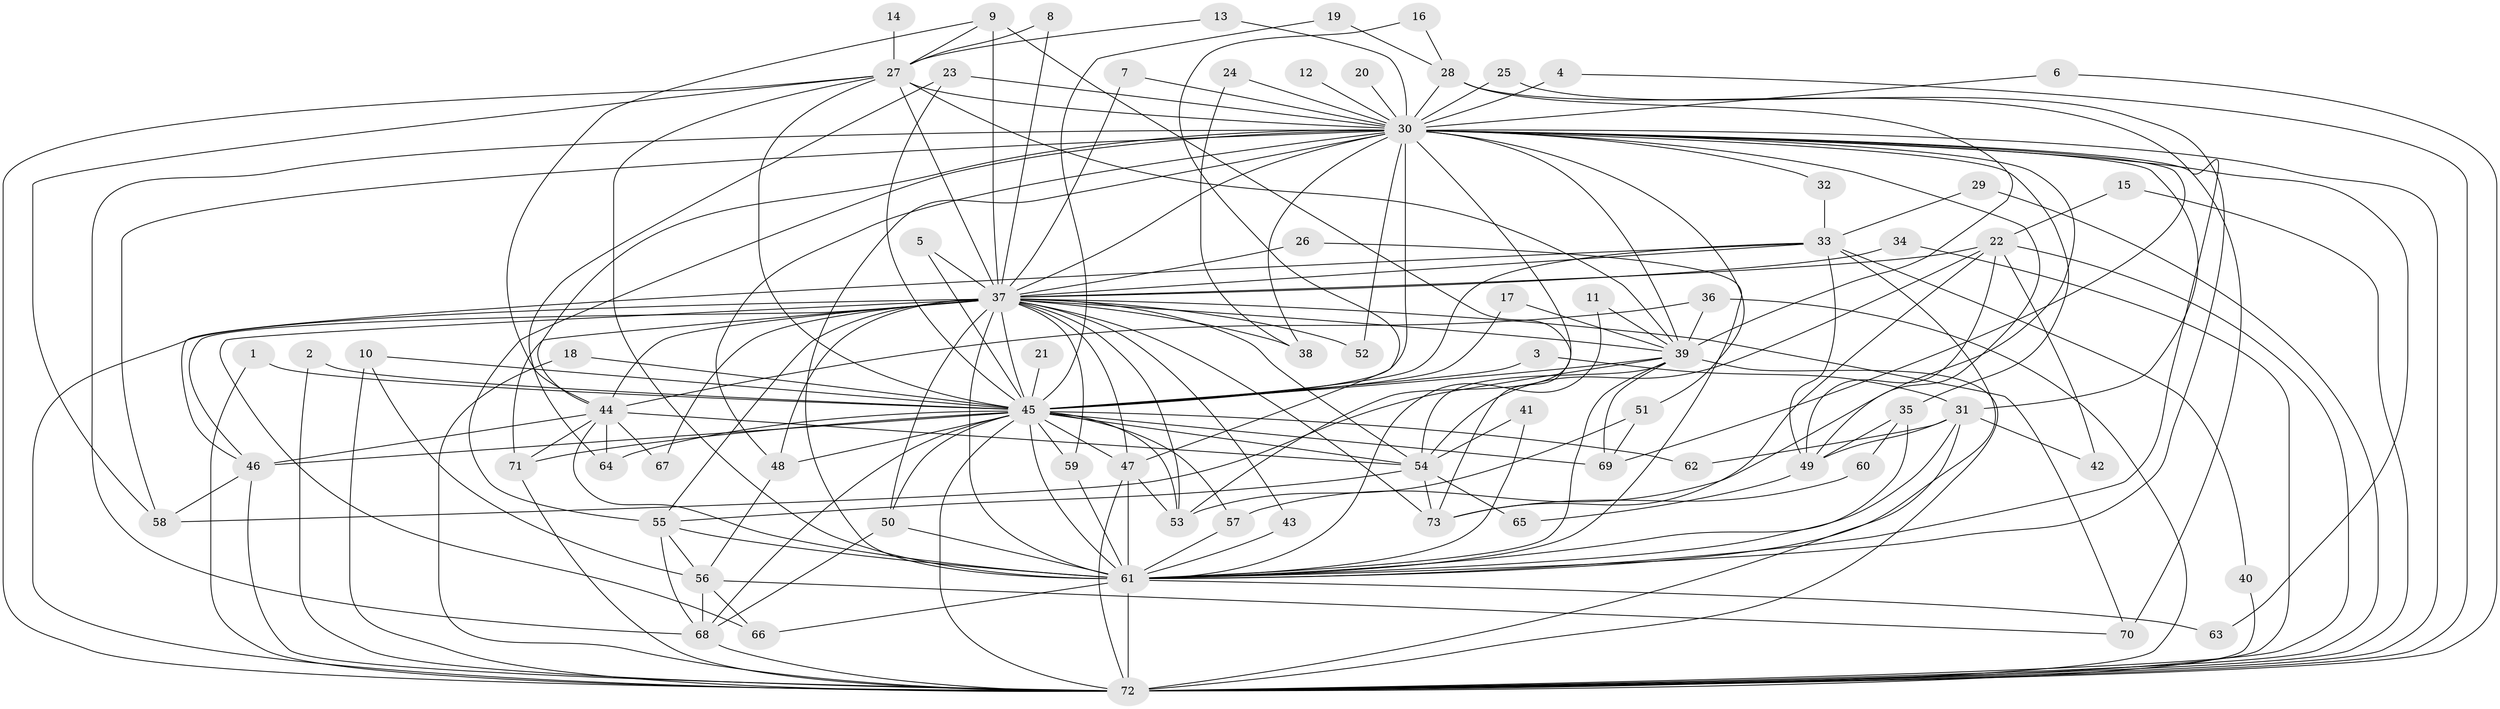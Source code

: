 // original degree distribution, {18: 0.013793103448275862, 16: 0.006896551724137931, 23: 0.006896551724137931, 30: 0.006896551724137931, 34: 0.006896551724137931, 19: 0.006896551724137931, 31: 0.006896551724137931, 28: 0.006896551724137931, 29: 0.006896551724137931, 5: 0.09655172413793103, 7: 0.006896551724137931, 4: 0.07586206896551724, 3: 0.18620689655172415, 2: 0.5379310344827586, 6: 0.020689655172413793, 8: 0.006896551724137931}
// Generated by graph-tools (version 1.1) at 2025/49/03/09/25 03:49:37]
// undirected, 73 vertices, 190 edges
graph export_dot {
graph [start="1"]
  node [color=gray90,style=filled];
  1;
  2;
  3;
  4;
  5;
  6;
  7;
  8;
  9;
  10;
  11;
  12;
  13;
  14;
  15;
  16;
  17;
  18;
  19;
  20;
  21;
  22;
  23;
  24;
  25;
  26;
  27;
  28;
  29;
  30;
  31;
  32;
  33;
  34;
  35;
  36;
  37;
  38;
  39;
  40;
  41;
  42;
  43;
  44;
  45;
  46;
  47;
  48;
  49;
  50;
  51;
  52;
  53;
  54;
  55;
  56;
  57;
  58;
  59;
  60;
  61;
  62;
  63;
  64;
  65;
  66;
  67;
  68;
  69;
  70;
  71;
  72;
  73;
  1 -- 45 [weight=1.0];
  1 -- 72 [weight=1.0];
  2 -- 45 [weight=1.0];
  2 -- 72 [weight=1.0];
  3 -- 31 [weight=1.0];
  3 -- 45 [weight=1.0];
  4 -- 30 [weight=2.0];
  4 -- 72 [weight=1.0];
  5 -- 37 [weight=1.0];
  5 -- 45 [weight=1.0];
  6 -- 30 [weight=1.0];
  6 -- 72 [weight=1.0];
  7 -- 30 [weight=1.0];
  7 -- 37 [weight=1.0];
  8 -- 27 [weight=1.0];
  8 -- 37 [weight=1.0];
  9 -- 27 [weight=1.0];
  9 -- 37 [weight=2.0];
  9 -- 44 [weight=1.0];
  9 -- 73 [weight=1.0];
  10 -- 45 [weight=1.0];
  10 -- 56 [weight=1.0];
  10 -- 72 [weight=1.0];
  11 -- 39 [weight=1.0];
  11 -- 61 [weight=1.0];
  12 -- 30 [weight=1.0];
  13 -- 27 [weight=1.0];
  13 -- 30 [weight=1.0];
  14 -- 27 [weight=1.0];
  15 -- 22 [weight=1.0];
  15 -- 72 [weight=1.0];
  16 -- 28 [weight=1.0];
  16 -- 47 [weight=1.0];
  17 -- 39 [weight=1.0];
  17 -- 45 [weight=1.0];
  18 -- 45 [weight=1.0];
  18 -- 72 [weight=1.0];
  19 -- 28 [weight=1.0];
  19 -- 45 [weight=1.0];
  20 -- 30 [weight=2.0];
  21 -- 45 [weight=2.0];
  22 -- 37 [weight=1.0];
  22 -- 42 [weight=1.0];
  22 -- 49 [weight=1.0];
  22 -- 54 [weight=1.0];
  22 -- 72 [weight=2.0];
  22 -- 73 [weight=1.0];
  23 -- 30 [weight=1.0];
  23 -- 45 [weight=1.0];
  23 -- 64 [weight=1.0];
  24 -- 30 [weight=1.0];
  24 -- 38 [weight=1.0];
  25 -- 30 [weight=1.0];
  25 -- 61 [weight=1.0];
  26 -- 37 [weight=1.0];
  26 -- 61 [weight=1.0];
  27 -- 30 [weight=2.0];
  27 -- 37 [weight=3.0];
  27 -- 39 [weight=1.0];
  27 -- 45 [weight=2.0];
  27 -- 58 [weight=1.0];
  27 -- 61 [weight=1.0];
  27 -- 72 [weight=1.0];
  28 -- 30 [weight=1.0];
  28 -- 39 [weight=1.0];
  28 -- 61 [weight=1.0];
  29 -- 33 [weight=1.0];
  29 -- 72 [weight=1.0];
  30 -- 31 [weight=1.0];
  30 -- 32 [weight=1.0];
  30 -- 35 [weight=1.0];
  30 -- 37 [weight=4.0];
  30 -- 38 [weight=2.0];
  30 -- 39 [weight=2.0];
  30 -- 44 [weight=1.0];
  30 -- 45 [weight=4.0];
  30 -- 48 [weight=1.0];
  30 -- 49 [weight=1.0];
  30 -- 51 [weight=1.0];
  30 -- 52 [weight=1.0];
  30 -- 53 [weight=1.0];
  30 -- 55 [weight=1.0];
  30 -- 57 [weight=1.0];
  30 -- 58 [weight=1.0];
  30 -- 61 [weight=2.0];
  30 -- 63 [weight=1.0];
  30 -- 68 [weight=1.0];
  30 -- 69 [weight=2.0];
  30 -- 70 [weight=1.0];
  30 -- 72 [weight=2.0];
  31 -- 42 [weight=1.0];
  31 -- 49 [weight=2.0];
  31 -- 61 [weight=1.0];
  31 -- 62 [weight=1.0];
  31 -- 72 [weight=1.0];
  32 -- 33 [weight=1.0];
  33 -- 37 [weight=1.0];
  33 -- 40 [weight=1.0];
  33 -- 45 [weight=2.0];
  33 -- 46 [weight=1.0];
  33 -- 49 [weight=1.0];
  33 -- 61 [weight=1.0];
  34 -- 37 [weight=1.0];
  34 -- 72 [weight=1.0];
  35 -- 49 [weight=1.0];
  35 -- 60 [weight=1.0];
  35 -- 61 [weight=2.0];
  36 -- 39 [weight=1.0];
  36 -- 44 [weight=1.0];
  36 -- 72 [weight=1.0];
  37 -- 38 [weight=1.0];
  37 -- 39 [weight=2.0];
  37 -- 43 [weight=1.0];
  37 -- 44 [weight=1.0];
  37 -- 45 [weight=4.0];
  37 -- 46 [weight=1.0];
  37 -- 47 [weight=1.0];
  37 -- 48 [weight=2.0];
  37 -- 50 [weight=1.0];
  37 -- 52 [weight=1.0];
  37 -- 53 [weight=1.0];
  37 -- 54 [weight=1.0];
  37 -- 55 [weight=1.0];
  37 -- 59 [weight=1.0];
  37 -- 61 [weight=2.0];
  37 -- 66 [weight=1.0];
  37 -- 67 [weight=1.0];
  37 -- 70 [weight=1.0];
  37 -- 71 [weight=1.0];
  37 -- 72 [weight=2.0];
  37 -- 73 [weight=1.0];
  39 -- 45 [weight=3.0];
  39 -- 54 [weight=1.0];
  39 -- 58 [weight=1.0];
  39 -- 61 [weight=1.0];
  39 -- 69 [weight=2.0];
  39 -- 72 [weight=1.0];
  40 -- 72 [weight=1.0];
  41 -- 54 [weight=1.0];
  41 -- 61 [weight=1.0];
  43 -- 61 [weight=1.0];
  44 -- 46 [weight=1.0];
  44 -- 54 [weight=2.0];
  44 -- 61 [weight=1.0];
  44 -- 64 [weight=1.0];
  44 -- 67 [weight=1.0];
  44 -- 71 [weight=1.0];
  45 -- 46 [weight=1.0];
  45 -- 47 [weight=1.0];
  45 -- 48 [weight=1.0];
  45 -- 50 [weight=1.0];
  45 -- 53 [weight=1.0];
  45 -- 54 [weight=2.0];
  45 -- 57 [weight=1.0];
  45 -- 59 [weight=1.0];
  45 -- 61 [weight=3.0];
  45 -- 62 [weight=1.0];
  45 -- 64 [weight=1.0];
  45 -- 68 [weight=1.0];
  45 -- 69 [weight=1.0];
  45 -- 71 [weight=1.0];
  45 -- 72 [weight=3.0];
  46 -- 58 [weight=1.0];
  46 -- 72 [weight=1.0];
  47 -- 53 [weight=1.0];
  47 -- 61 [weight=1.0];
  47 -- 72 [weight=1.0];
  48 -- 56 [weight=1.0];
  49 -- 65 [weight=1.0];
  50 -- 61 [weight=1.0];
  50 -- 68 [weight=1.0];
  51 -- 53 [weight=3.0];
  51 -- 69 [weight=1.0];
  54 -- 55 [weight=1.0];
  54 -- 65 [weight=1.0];
  54 -- 73 [weight=1.0];
  55 -- 56 [weight=1.0];
  55 -- 61 [weight=1.0];
  55 -- 68 [weight=1.0];
  56 -- 66 [weight=1.0];
  56 -- 68 [weight=1.0];
  56 -- 70 [weight=1.0];
  57 -- 61 [weight=2.0];
  59 -- 61 [weight=1.0];
  60 -- 73 [weight=1.0];
  61 -- 63 [weight=1.0];
  61 -- 66 [weight=1.0];
  61 -- 72 [weight=2.0];
  68 -- 72 [weight=1.0];
  71 -- 72 [weight=1.0];
}
